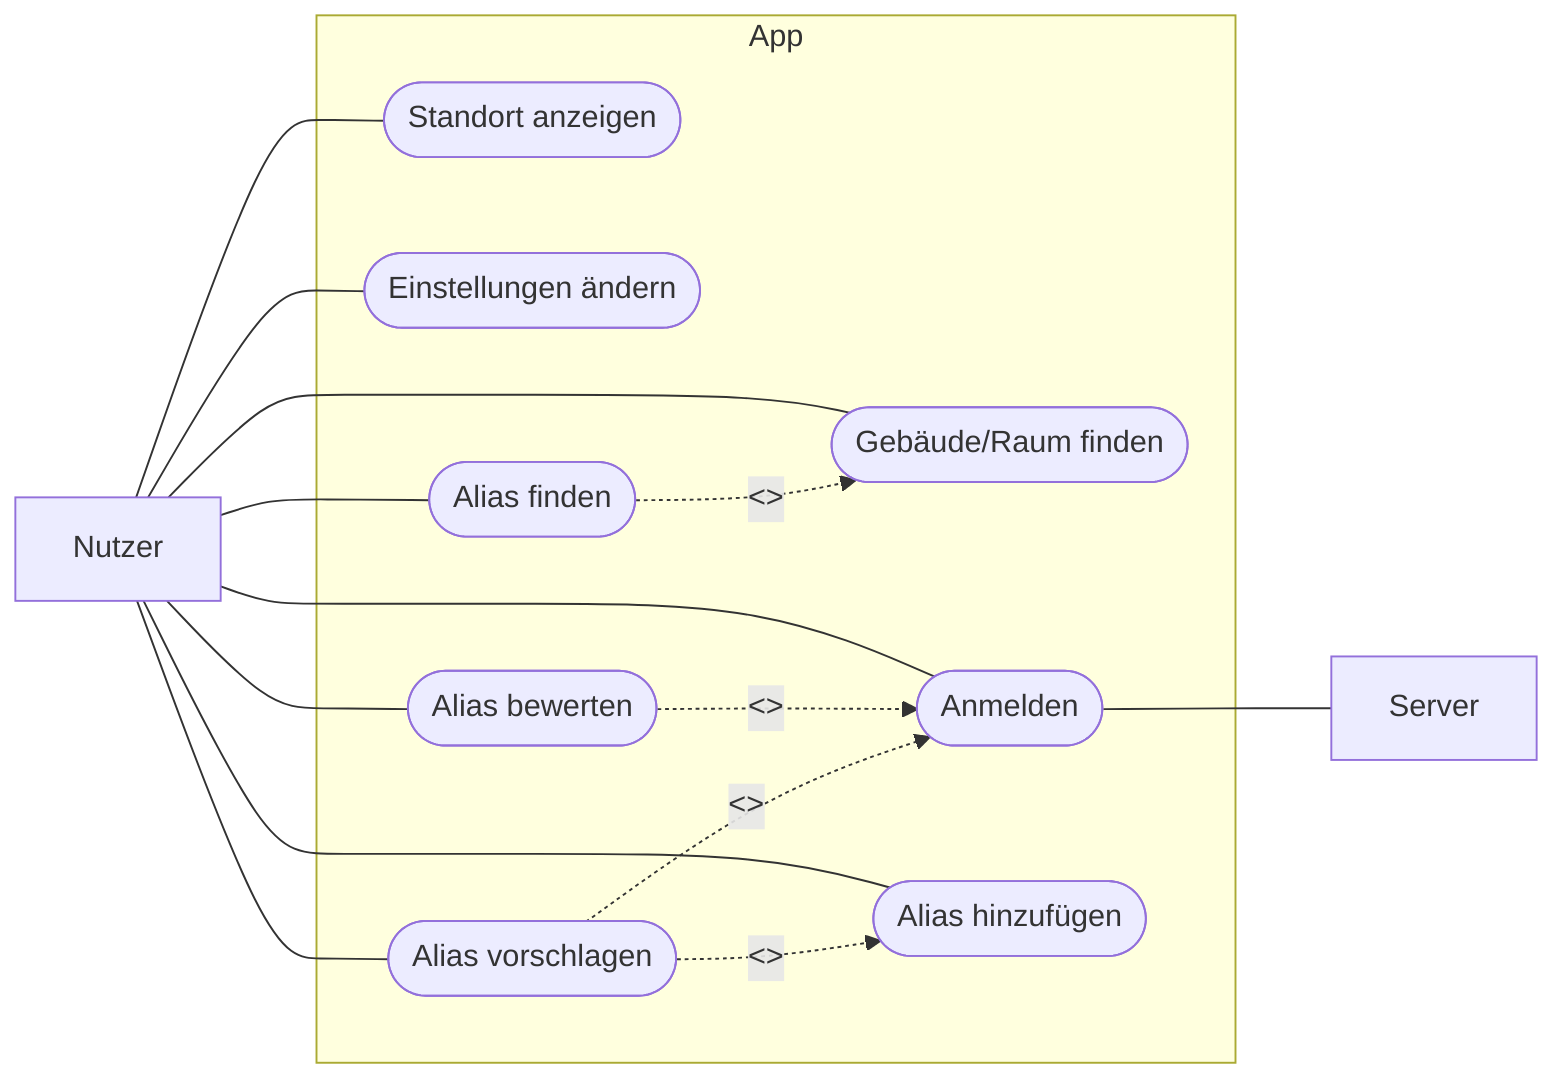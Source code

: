 flowchart LR

N[Nutzer]
S[Server]

subgraph App
    direction TB
    GRF([Gebäude/Raum finden])
    AN([Anmelden])
    SA([Standort anzeigen])
    E([Einstellungen ändern])
    AF([Alias finden])
    AH([Alias hinzufügen])
    AV([Alias vorschlagen])
    AB([Alias bewerten])

    AF -.-> |<<includes>>| GRF 
    AV & AB -.-> |<<includes>>| AN
    AV -.-> |<<extends>>| AH
end

AN --- S
N --- AF & GRF & SA & E & AN & AV & AH & AB